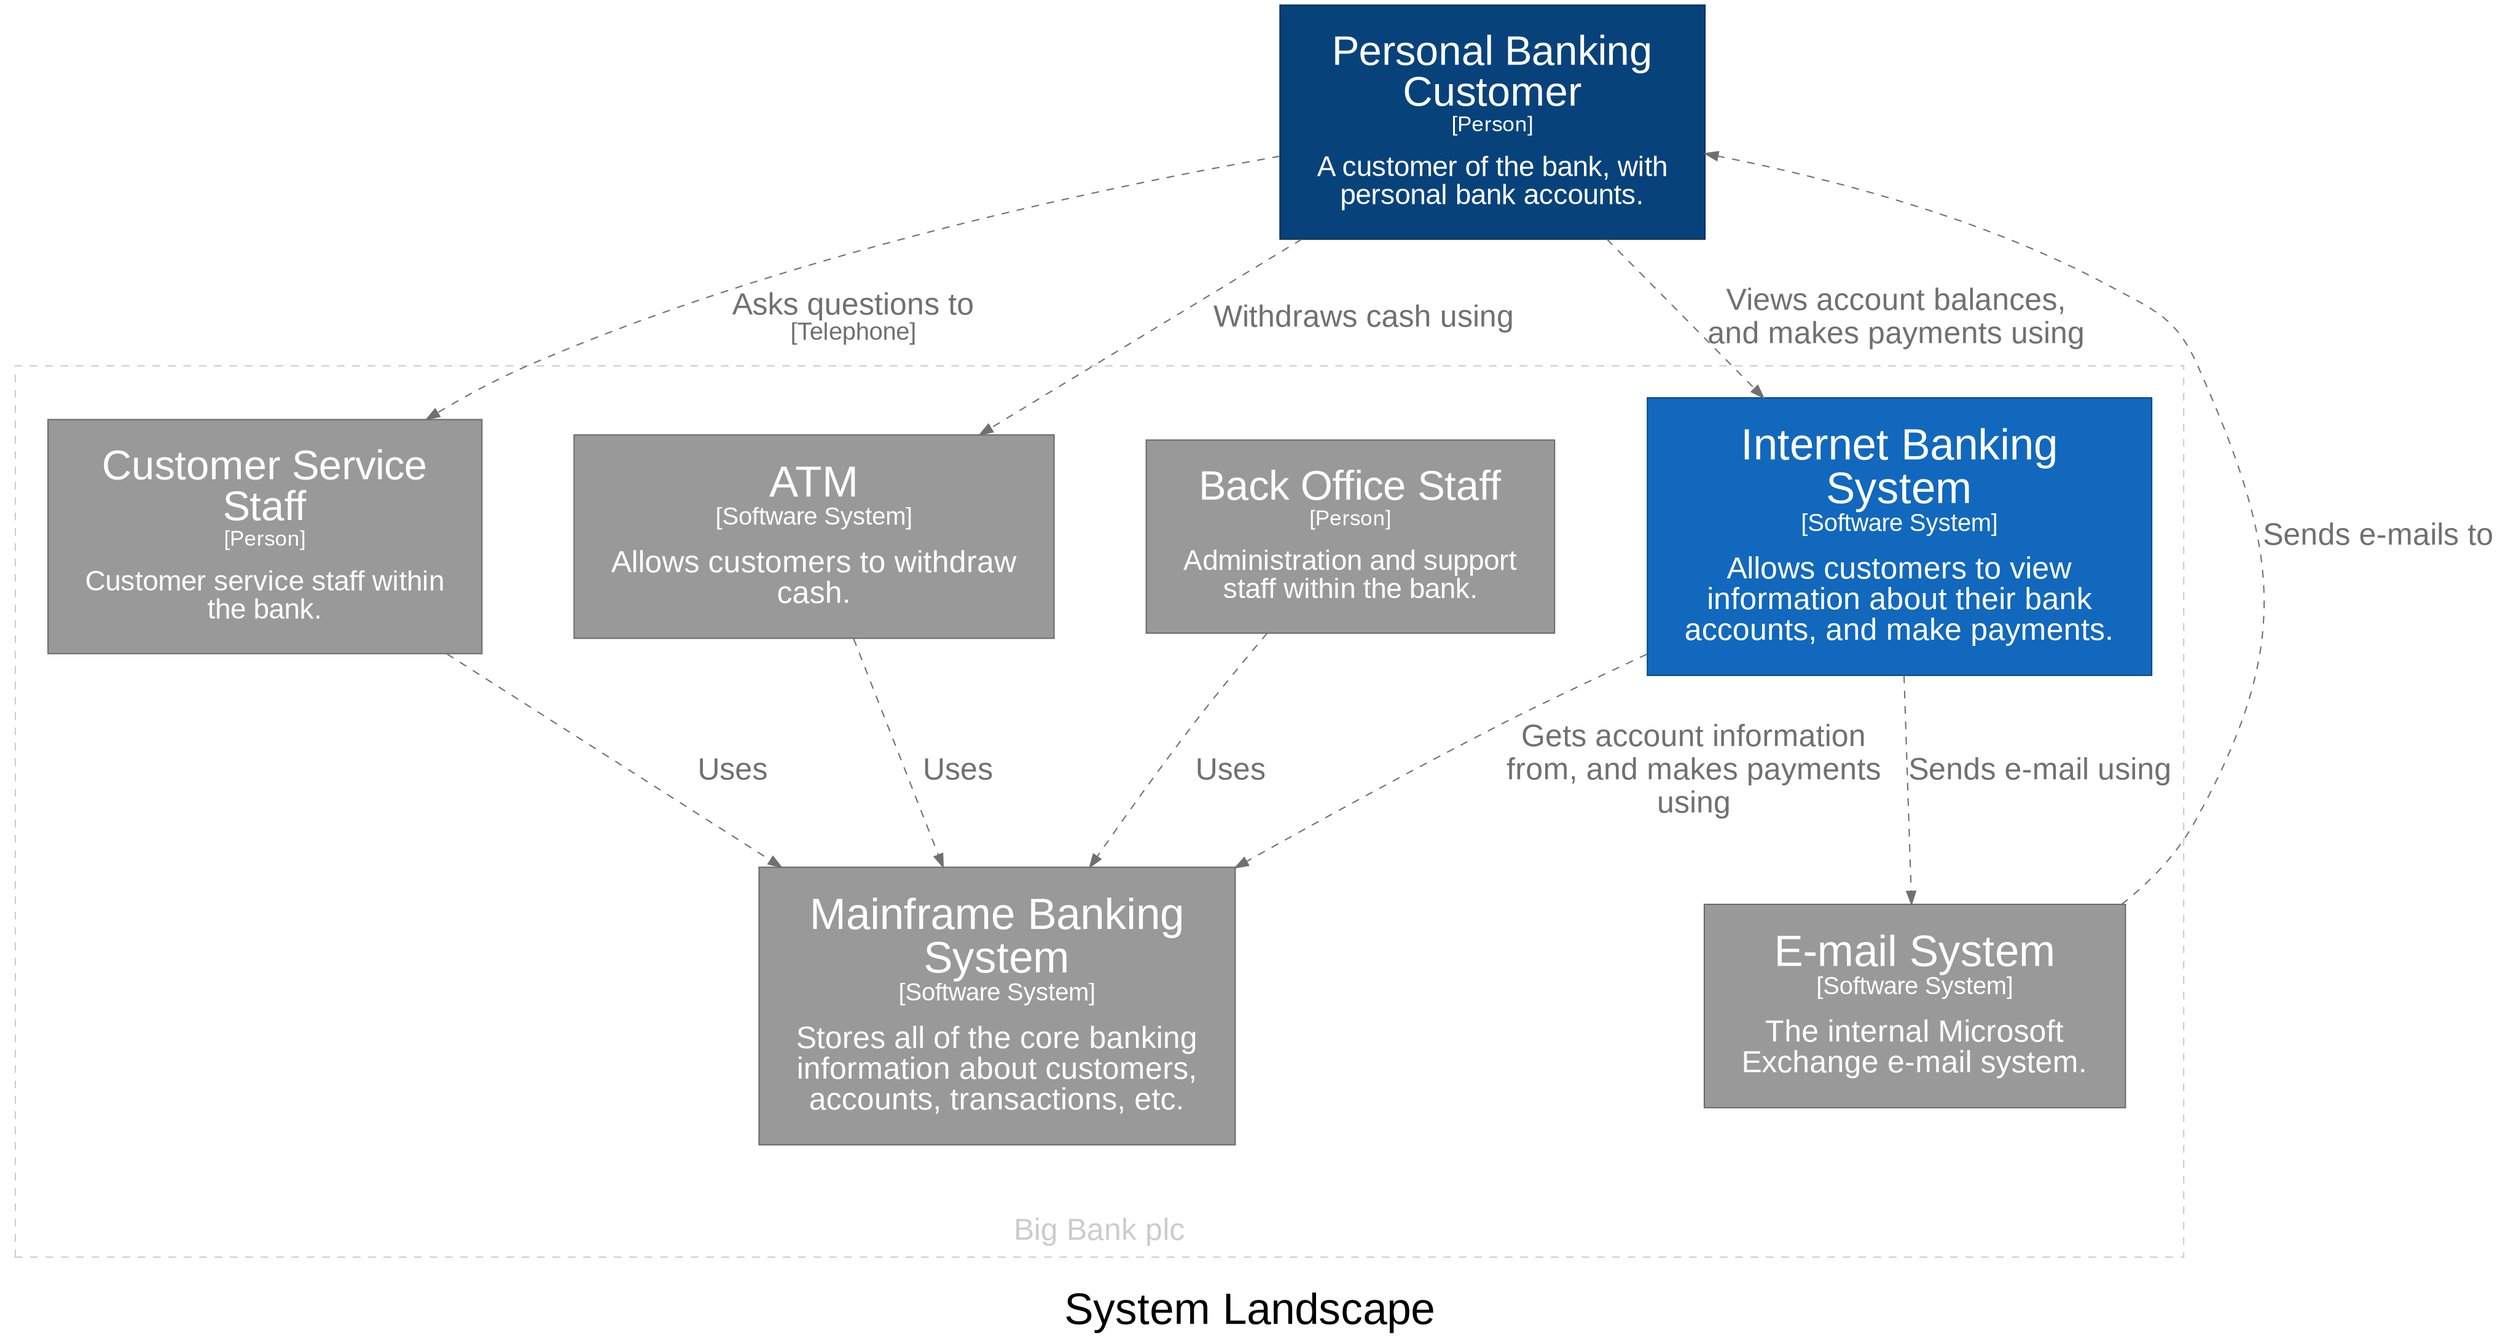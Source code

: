 digraph {
  compound=true
  graph [fontname="Arial", rankdir=TB, ranksep=1.0, nodesep=1.0]
  node [fontname="Arial", shape=box, margin="0.4,0.3"]
  edge [fontname="Arial"]
  label=<<br /><font point-size="34">System Landscape</font>>

  subgraph "cluster_group_Big Bank plc" {
    margin=25
    label=<<font point-size="24"><br />Big Bank plc</font>>
    labelloc=b
    color="#cccccc"
    fontcolor="#cccccc"
    fillcolor="#ffffff"
    style="dashed"

    2 [id=2,shape=rect, label=<<font point-size="32">Customer Service<br />Staff</font><br /><font point-size="17">[Person]</font><br /><br /><font point-size="22">Customer service staff within<br />the bank.</font>>, style=filled, color="#6b6b6b", fillcolor="#999999", fontcolor="#ffffff"]
    3 [id=3,shape=rect, label=<<font point-size="32">Back Office Staff</font><br /><font point-size="17">[Person]</font><br /><br /><font point-size="22">Administration and support<br />staff within the bank.</font>>, style=filled, color="#6b6b6b", fillcolor="#999999", fontcolor="#ffffff"]
    4 [id=4,shape=rect, label=<<font point-size="34">Mainframe Banking<br />System</font><br /><font point-size="19">[Software System]</font><br /><br /><font point-size="24">Stores all of the core banking<br />information about customers,<br />accounts, transactions, etc.</font>>, style=filled, color="#6b6b6b", fillcolor="#999999", fontcolor="#ffffff"]
    5 [id=5,shape=rect, label=<<font point-size="34">E-mail System</font><br /><font point-size="19">[Software System]</font><br /><br /><font point-size="24">The internal Microsoft<br />Exchange e-mail system.</font>>, style=filled, color="#6b6b6b", fillcolor="#999999", fontcolor="#ffffff"]
    6 [id=6,shape=rect, label=<<font point-size="34">ATM</font><br /><font point-size="19">[Software System]</font><br /><br /><font point-size="24">Allows customers to withdraw<br />cash.</font>>, style=filled, color="#6b6b6b", fillcolor="#999999", fontcolor="#ffffff"]
    7 [id=7,shape=rect, label=<<font point-size="34">Internet Banking<br />System</font><br /><font point-size="19">[Software System]</font><br /><br /><font point-size="24">Allows customers to view<br />information about their bank<br />accounts, and make payments.</font>>, style=filled, color="#0b4884", fillcolor="#1168bd", fontcolor="#ffffff"]
  }

  1 [id=1,shape=rect, label=<<font point-size="32">Personal Banking<br />Customer</font><br /><font point-size="17">[Person]</font><br /><br /><font point-size="22">A customer of the bank, with<br />personal bank accounts.</font>>, style=filled, color="#052e56", fillcolor="#08427b", fontcolor="#ffffff"]

  1 -> 7 [id=19, label=<<font point-size="24">Views account balances,<br />and makes payments using</font>>, style="dashed", color="#707070", fontcolor="#707070"]
  7 -> 4 [id=20, label=<<font point-size="24">Gets account information<br />from, and makes payments<br />using</font>>, style="dashed", color="#707070", fontcolor="#707070"]
  7 -> 5 [id=21, label=<<font point-size="24">Sends e-mail using</font>>, style="dashed", color="#707070", fontcolor="#707070"]
  5 -> 1 [id=22, label=<<font point-size="24">Sends e-mails to</font>>, style="dashed", color="#707070", fontcolor="#707070"]
  1 -> 2 [id=23, label=<<font point-size="24">Asks questions to</font><br /><font point-size="19">[Telephone]</font>>, style="dashed", color="#707070", fontcolor="#707070"]
  2 -> 4 [id=24, label=<<font point-size="24">Uses</font>>, style="dashed", color="#707070", fontcolor="#707070"]
  1 -> 6 [id=25, label=<<font point-size="24">Withdraws cash using</font>>, style="dashed", color="#707070", fontcolor="#707070"]
  6 -> 4 [id=26, label=<<font point-size="24">Uses</font>>, style="dashed", color="#707070", fontcolor="#707070"]
  3 -> 4 [id=27, label=<<font point-size="24">Uses</font>>, style="dashed", color="#707070", fontcolor="#707070"]
}